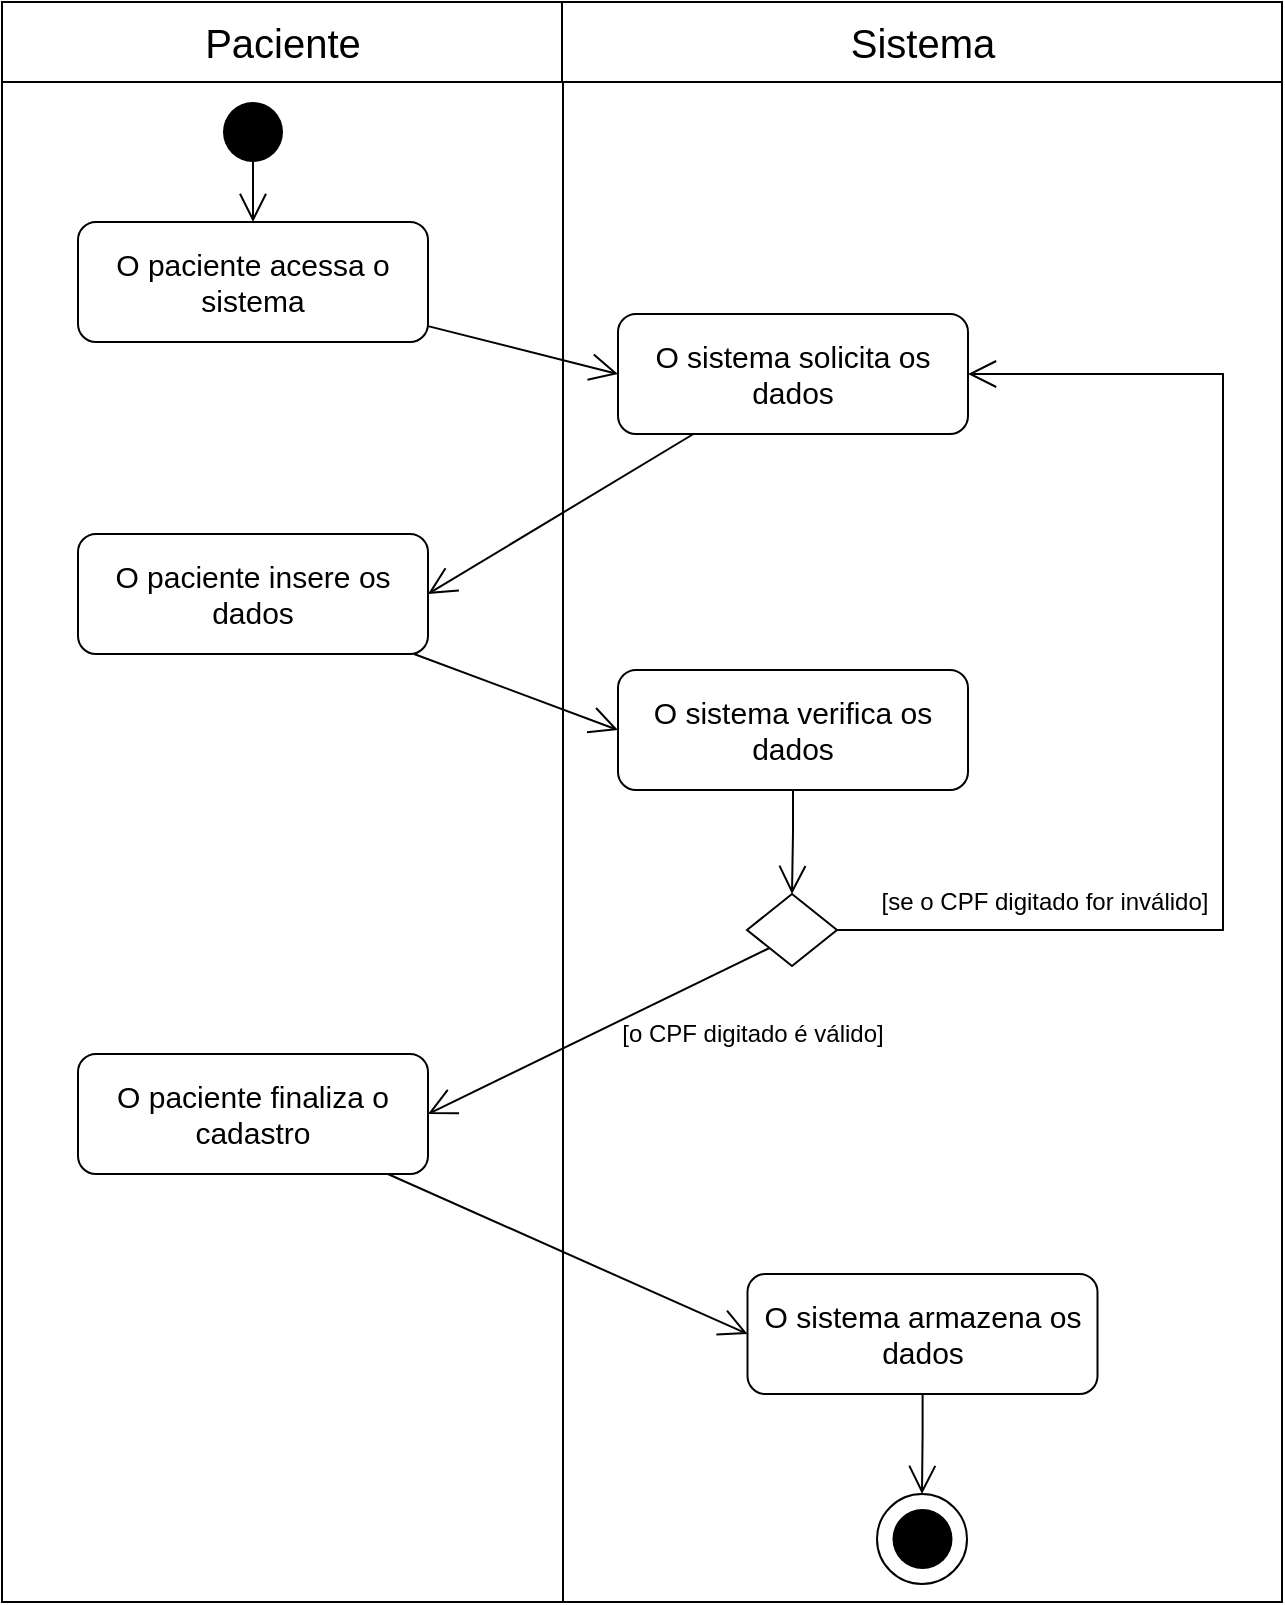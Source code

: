 <mxfile version="14.6.13" type="device"><diagram id="pRdXv80Fvh9Fyeh6eSRn" name="Página-1"><mxGraphModel dx="1800" dy="798" grid="1" gridSize="10" guides="1" tooltips="1" connect="1" arrows="1" fold="1" page="1" pageScale="1" pageWidth="1169" pageHeight="827" math="0" shadow="0"><root><mxCell id="0"/><mxCell id="1" parent="0"/><mxCell id="0DqyA2DLOd6wTbVQh_1L-37" value="" style="rounded=0;whiteSpace=wrap;html=1;strokeColor=#000000;fillColor=none;" vertex="1" parent="1"><mxGeometry x="540.5" y="60" width="359.5" height="760" as="geometry"/></mxCell><mxCell id="0DqyA2DLOd6wTbVQh_1L-36" value="" style="rounded=0;whiteSpace=wrap;html=1;strokeColor=#000000;fillColor=none;" vertex="1" parent="1"><mxGeometry x="260" y="60" width="280.5" height="760" as="geometry"/></mxCell><mxCell id="0DqyA2DLOd6wTbVQh_1L-8" style="edgeStyle=orthogonalEdgeStyle;rounded=0;orthogonalLoop=1;jettySize=auto;html=1;entryX=0.5;entryY=0;entryDx=0;entryDy=0;endArrow=open;endFill=0;endSize=12;" edge="1" parent="1" source="0DqyA2DLOd6wTbVQh_1L-1" target="0DqyA2DLOd6wTbVQh_1L-7"><mxGeometry relative="1" as="geometry"/></mxCell><mxCell id="0DqyA2DLOd6wTbVQh_1L-1" value="" style="ellipse;whiteSpace=wrap;html=1;aspect=fixed;strokeColor=none;fillColor=#000000;" vertex="1" parent="1"><mxGeometry x="370.5" y="70" width="30" height="30" as="geometry"/></mxCell><mxCell id="0DqyA2DLOd6wTbVQh_1L-2" value="" style="ellipse;whiteSpace=wrap;html=1;aspect=fixed;strokeColor=none;fillColor=#000000;" vertex="1" parent="1"><mxGeometry x="705.25" y="773.5" width="30" height="30" as="geometry"/></mxCell><mxCell id="0DqyA2DLOd6wTbVQh_1L-4" value="" style="ellipse;whiteSpace=wrap;html=1;aspect=fixed;strokeColor=#000000;fillColor=none;" vertex="1" parent="1"><mxGeometry x="697.5" y="766" width="45" height="45" as="geometry"/></mxCell><mxCell id="0DqyA2DLOd6wTbVQh_1L-31" style="rounded=0;orthogonalLoop=1;jettySize=auto;html=1;entryX=0;entryY=0.5;entryDx=0;entryDy=0;endArrow=open;endFill=0;endSize=12;" edge="1" parent="1" source="0DqyA2DLOd6wTbVQh_1L-7" target="0DqyA2DLOd6wTbVQh_1L-9"><mxGeometry relative="1" as="geometry"/></mxCell><mxCell id="0DqyA2DLOd6wTbVQh_1L-7" value="&lt;div style=&quot;font-size: 15px&quot;&gt;&lt;font style=&quot;font-size: 15px&quot;&gt;O paciente acessa o&lt;/font&gt;&lt;/div&gt;&lt;div style=&quot;font-size: 15px&quot;&gt;&lt;font style=&quot;font-size: 15px&quot;&gt;sistema&lt;br&gt;&lt;/font&gt;&lt;/div&gt;" style="rounded=1;whiteSpace=wrap;html=1;strokeColor=#000000;fillColor=none;" vertex="1" parent="1"><mxGeometry x="298" y="130" width="175" height="60" as="geometry"/></mxCell><mxCell id="0DqyA2DLOd6wTbVQh_1L-32" style="edgeStyle=none;rounded=0;orthogonalLoop=1;jettySize=auto;html=1;entryX=1;entryY=0.5;entryDx=0;entryDy=0;endArrow=open;endFill=0;endSize=12;" edge="1" parent="1" source="0DqyA2DLOd6wTbVQh_1L-9" target="0DqyA2DLOd6wTbVQh_1L-11"><mxGeometry relative="1" as="geometry"/></mxCell><mxCell id="0DqyA2DLOd6wTbVQh_1L-9" value="&lt;font style=&quot;font-size: 15px&quot;&gt;O sistema solicita os dados&lt;br&gt;&lt;/font&gt;" style="rounded=1;whiteSpace=wrap;html=1;strokeColor=#000000;fillColor=none;" vertex="1" parent="1"><mxGeometry x="568" y="176" width="175" height="60" as="geometry"/></mxCell><mxCell id="0DqyA2DLOd6wTbVQh_1L-33" style="edgeStyle=none;rounded=0;orthogonalLoop=1;jettySize=auto;html=1;entryX=0;entryY=0.5;entryDx=0;entryDy=0;endArrow=open;endFill=0;endSize=12;" edge="1" parent="1" source="0DqyA2DLOd6wTbVQh_1L-11" target="0DqyA2DLOd6wTbVQh_1L-19"><mxGeometry relative="1" as="geometry"/></mxCell><mxCell id="0DqyA2DLOd6wTbVQh_1L-11" value="&lt;font style=&quot;font-size: 15px&quot;&gt;O paciente insere os dados&lt;br&gt;&lt;/font&gt;" style="rounded=1;whiteSpace=wrap;html=1;strokeColor=#000000;fillColor=none;" vertex="1" parent="1"><mxGeometry x="298" y="286" width="175" height="60" as="geometry"/></mxCell><mxCell id="0DqyA2DLOd6wTbVQh_1L-23" style="edgeStyle=orthogonalEdgeStyle;rounded=0;orthogonalLoop=1;jettySize=auto;html=1;entryX=1;entryY=0.5;entryDx=0;entryDy=0;endArrow=open;endFill=0;endSize=12;" edge="1" parent="1" source="0DqyA2DLOd6wTbVQh_1L-13" target="0DqyA2DLOd6wTbVQh_1L-9"><mxGeometry relative="1" as="geometry"><Array as="points"><mxPoint x="870.5" y="484"/><mxPoint x="870.5" y="206"/></Array></mxGeometry></mxCell><mxCell id="0DqyA2DLOd6wTbVQh_1L-34" style="edgeStyle=none;rounded=0;orthogonalLoop=1;jettySize=auto;html=1;exitX=0;exitY=1;exitDx=0;exitDy=0;entryX=1;entryY=0.5;entryDx=0;entryDy=0;endArrow=open;endFill=0;endSize=12;" edge="1" parent="1" source="0DqyA2DLOd6wTbVQh_1L-13" target="0DqyA2DLOd6wTbVQh_1L-25"><mxGeometry relative="1" as="geometry"/></mxCell><mxCell id="0DqyA2DLOd6wTbVQh_1L-13" value="" style="rhombus;whiteSpace=wrap;html=1;strokeColor=#000000;fillColor=none;" vertex="1" parent="1"><mxGeometry x="632.5" y="466" width="45" height="36" as="geometry"/></mxCell><mxCell id="0DqyA2DLOd6wTbVQh_1L-18" value="[se o CPF digitado for inválido]" style="text;html=1;align=center;verticalAlign=middle;resizable=0;points=[];autosize=1;strokeColor=none;" vertex="1" parent="1"><mxGeometry x="690.5" y="460" width="180" height="20" as="geometry"/></mxCell><mxCell id="0DqyA2DLOd6wTbVQh_1L-21" style="edgeStyle=orthogonalEdgeStyle;rounded=0;orthogonalLoop=1;jettySize=auto;html=1;entryX=0.5;entryY=0;entryDx=0;entryDy=0;endArrow=open;endFill=0;endSize=12;" edge="1" parent="1" source="0DqyA2DLOd6wTbVQh_1L-19" target="0DqyA2DLOd6wTbVQh_1L-13"><mxGeometry relative="1" as="geometry"/></mxCell><mxCell id="0DqyA2DLOd6wTbVQh_1L-19" value="&lt;font style=&quot;font-size: 15px&quot;&gt;O sistema verifica os dados&lt;br&gt;&lt;/font&gt;" style="rounded=1;whiteSpace=wrap;html=1;strokeColor=#000000;fillColor=none;" vertex="1" parent="1"><mxGeometry x="568" y="354" width="175" height="60" as="geometry"/></mxCell><mxCell id="0DqyA2DLOd6wTbVQh_1L-28" style="edgeStyle=orthogonalEdgeStyle;rounded=0;orthogonalLoop=1;jettySize=auto;html=1;entryX=0.5;entryY=0;entryDx=0;entryDy=0;endArrow=open;endFill=0;endSize=12;" edge="1" parent="1" source="0DqyA2DLOd6wTbVQh_1L-24" target="0DqyA2DLOd6wTbVQh_1L-4"><mxGeometry relative="1" as="geometry"/></mxCell><mxCell id="0DqyA2DLOd6wTbVQh_1L-24" value="&lt;font style=&quot;font-size: 15px&quot;&gt;O sistema armazena os dados&lt;br&gt;&lt;/font&gt;" style="rounded=1;whiteSpace=wrap;html=1;strokeColor=#000000;fillColor=none;" vertex="1" parent="1"><mxGeometry x="632.75" y="656" width="175" height="60" as="geometry"/></mxCell><mxCell id="0DqyA2DLOd6wTbVQh_1L-35" style="edgeStyle=none;rounded=0;orthogonalLoop=1;jettySize=auto;html=1;entryX=0;entryY=0.5;entryDx=0;entryDy=0;endArrow=open;endFill=0;endSize=12;" edge="1" parent="1" source="0DqyA2DLOd6wTbVQh_1L-25" target="0DqyA2DLOd6wTbVQh_1L-24"><mxGeometry relative="1" as="geometry"/></mxCell><mxCell id="0DqyA2DLOd6wTbVQh_1L-25" value="&lt;font style=&quot;font-size: 15px&quot;&gt;O paciente finaliza o cadastro&lt;br&gt;&lt;/font&gt;" style="rounded=1;whiteSpace=wrap;html=1;strokeColor=#000000;fillColor=none;" vertex="1" parent="1"><mxGeometry x="298" y="546" width="175" height="60" as="geometry"/></mxCell><mxCell id="0DqyA2DLOd6wTbVQh_1L-30" value="[o CPF digitado é válido]" style="text;html=1;align=center;verticalAlign=middle;resizable=0;points=[];autosize=1;strokeColor=none;" vertex="1" parent="1"><mxGeometry x="560" y="526" width="150" height="20" as="geometry"/></mxCell><mxCell id="0DqyA2DLOd6wTbVQh_1L-38" value="" style="rounded=0;whiteSpace=wrap;html=1;strokeColor=#000000;fillColor=none;" vertex="1" parent="1"><mxGeometry x="260" y="20" width="280" height="40" as="geometry"/></mxCell><mxCell id="0DqyA2DLOd6wTbVQh_1L-39" value="" style="rounded=0;whiteSpace=wrap;html=1;strokeColor=#000000;fillColor=none;" vertex="1" parent="1"><mxGeometry x="540" y="20" width="360" height="40" as="geometry"/></mxCell><mxCell id="0DqyA2DLOd6wTbVQh_1L-40" value="&lt;font style=&quot;font-size: 20px&quot;&gt;Paciente&lt;/font&gt;" style="text;html=1;align=center;verticalAlign=middle;resizable=0;points=[];autosize=1;strokeColor=none;" vertex="1" parent="1"><mxGeometry x="355" y="30" width="90" height="20" as="geometry"/></mxCell><mxCell id="0DqyA2DLOd6wTbVQh_1L-41" value="&lt;font style=&quot;font-size: 20px&quot;&gt;Sistema&lt;/font&gt;" style="text;html=1;align=center;verticalAlign=middle;resizable=0;points=[];autosize=1;strokeColor=none;" vertex="1" parent="1"><mxGeometry x="675" y="30" width="90" height="20" as="geometry"/></mxCell></root></mxGraphModel></diagram></mxfile>